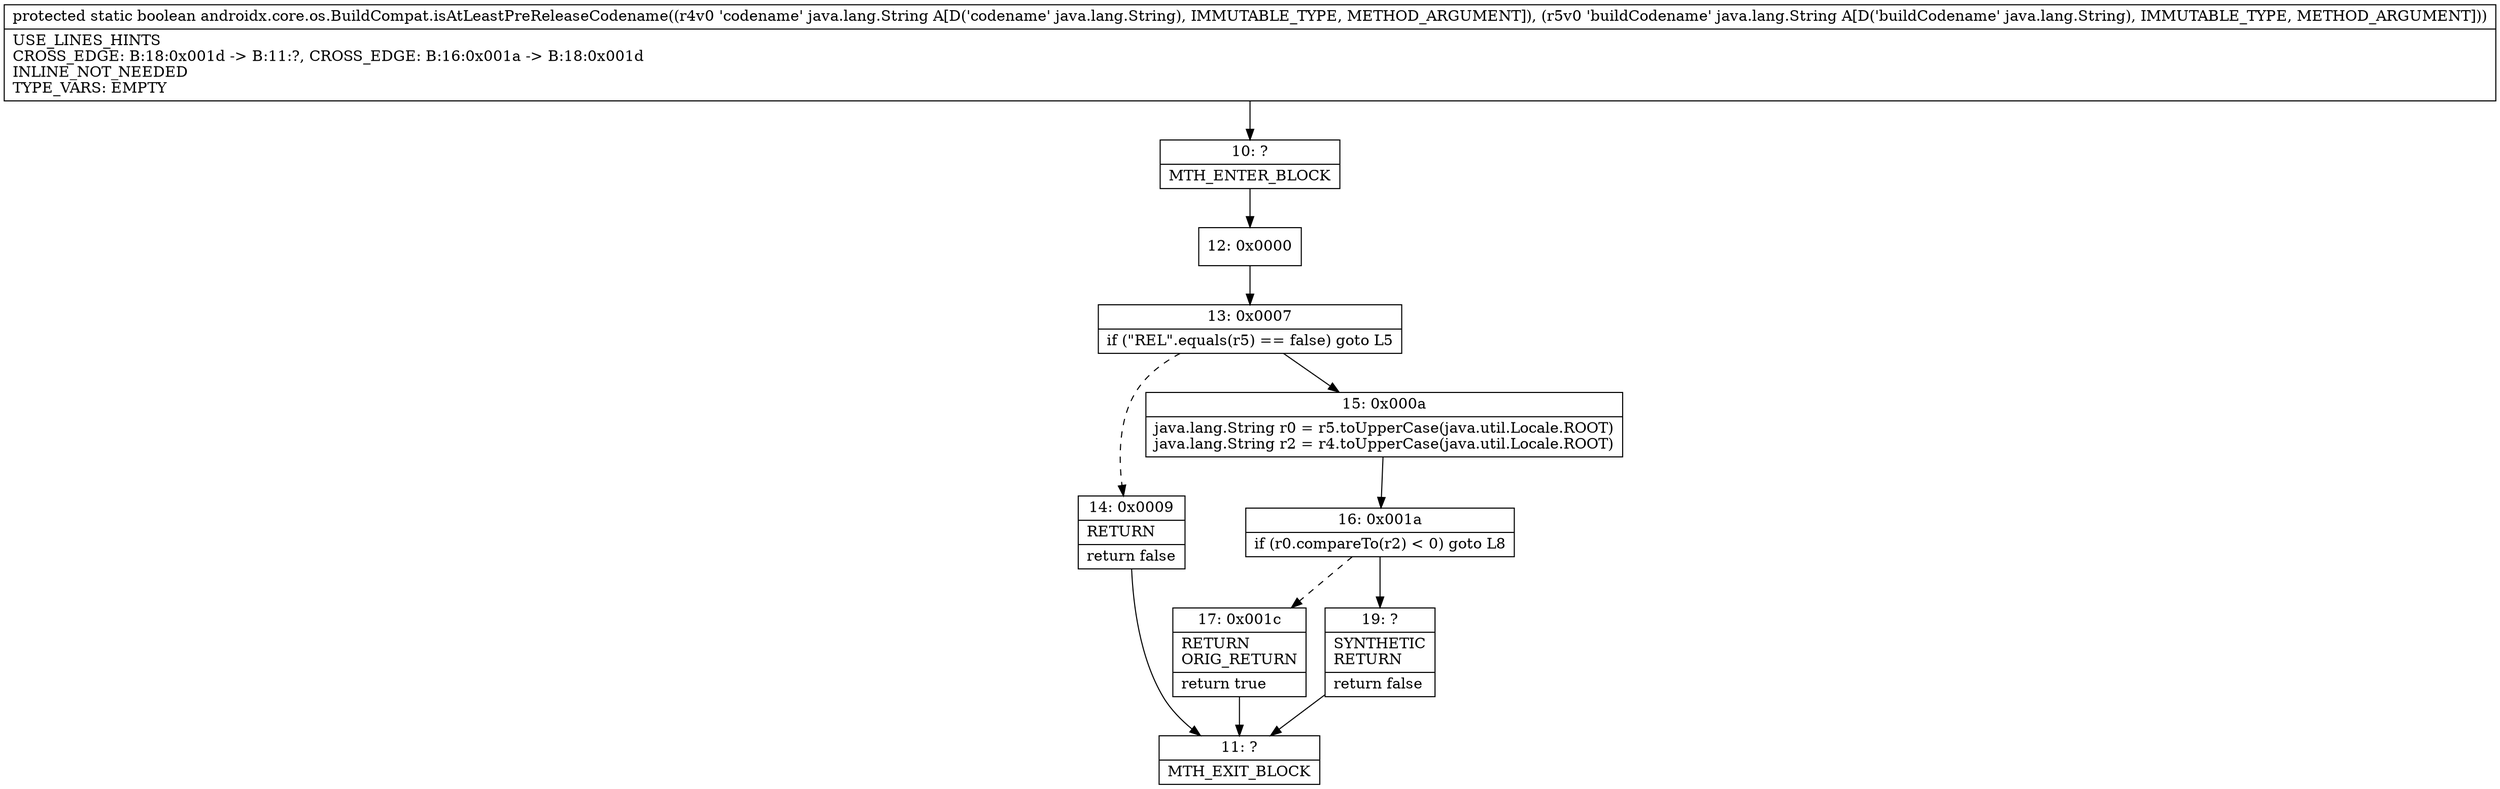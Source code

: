 digraph "CFG forandroidx.core.os.BuildCompat.isAtLeastPreReleaseCodename(Ljava\/lang\/String;Ljava\/lang\/String;)Z" {
Node_10 [shape=record,label="{10\:\ ?|MTH_ENTER_BLOCK\l}"];
Node_12 [shape=record,label="{12\:\ 0x0000}"];
Node_13 [shape=record,label="{13\:\ 0x0007|if (\"REL\".equals(r5) == false) goto L5\l}"];
Node_14 [shape=record,label="{14\:\ 0x0009|RETURN\l|return false\l}"];
Node_11 [shape=record,label="{11\:\ ?|MTH_EXIT_BLOCK\l}"];
Node_15 [shape=record,label="{15\:\ 0x000a|java.lang.String r0 = r5.toUpperCase(java.util.Locale.ROOT)\ljava.lang.String r2 = r4.toUpperCase(java.util.Locale.ROOT)\l}"];
Node_16 [shape=record,label="{16\:\ 0x001a|if (r0.compareTo(r2) \< 0) goto L8\l}"];
Node_17 [shape=record,label="{17\:\ 0x001c|RETURN\lORIG_RETURN\l|return true\l}"];
Node_19 [shape=record,label="{19\:\ ?|SYNTHETIC\lRETURN\l|return false\l}"];
MethodNode[shape=record,label="{protected static boolean androidx.core.os.BuildCompat.isAtLeastPreReleaseCodename((r4v0 'codename' java.lang.String A[D('codename' java.lang.String), IMMUTABLE_TYPE, METHOD_ARGUMENT]), (r5v0 'buildCodename' java.lang.String A[D('buildCodename' java.lang.String), IMMUTABLE_TYPE, METHOD_ARGUMENT]))  | USE_LINES_HINTS\lCROSS_EDGE: B:18:0x001d \-\> B:11:?, CROSS_EDGE: B:16:0x001a \-\> B:18:0x001d\lINLINE_NOT_NEEDED\lTYPE_VARS: EMPTY\l}"];
MethodNode -> Node_10;Node_10 -> Node_12;
Node_12 -> Node_13;
Node_13 -> Node_14[style=dashed];
Node_13 -> Node_15;
Node_14 -> Node_11;
Node_15 -> Node_16;
Node_16 -> Node_17[style=dashed];
Node_16 -> Node_19;
Node_17 -> Node_11;
Node_19 -> Node_11;
}

